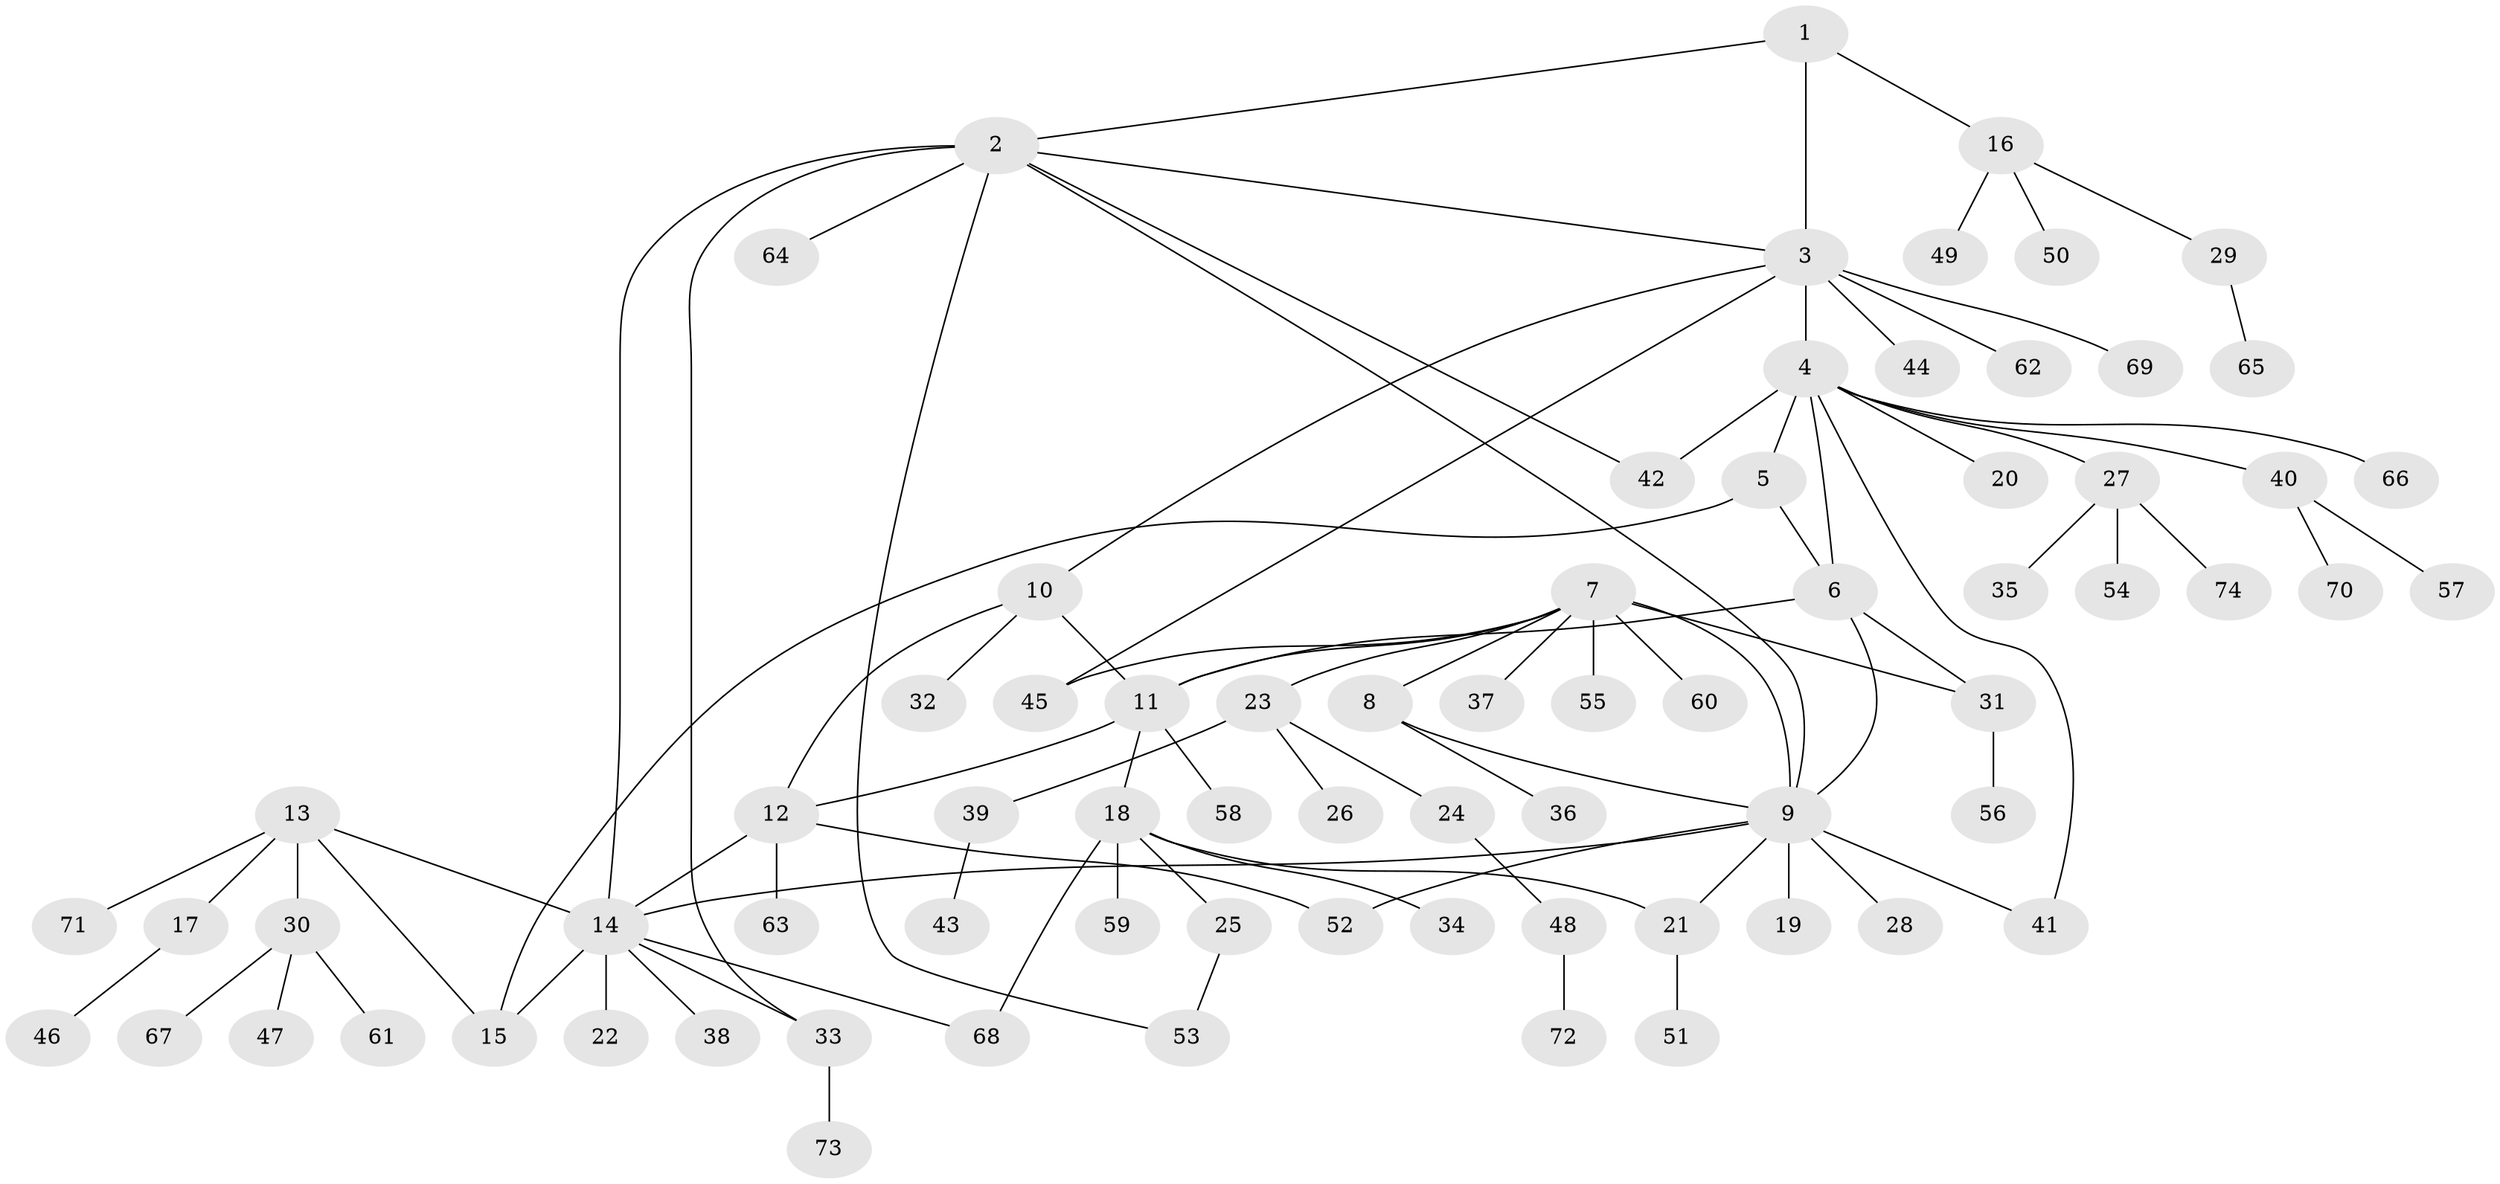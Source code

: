 // coarse degree distribution, {3: 0.12727272727272726, 7: 0.01818181818181818, 8: 0.05454545454545454, 9: 0.01818181818181818, 10: 0.01818181818181818, 4: 0.05454545454545454, 11: 0.01818181818181818, 2: 0.18181818181818182, 1: 0.4909090909090909, 5: 0.01818181818181818}
// Generated by graph-tools (version 1.1) at 2025/42/03/06/25 10:42:08]
// undirected, 74 vertices, 93 edges
graph export_dot {
graph [start="1"]
  node [color=gray90,style=filled];
  1;
  2;
  3;
  4;
  5;
  6;
  7;
  8;
  9;
  10;
  11;
  12;
  13;
  14;
  15;
  16;
  17;
  18;
  19;
  20;
  21;
  22;
  23;
  24;
  25;
  26;
  27;
  28;
  29;
  30;
  31;
  32;
  33;
  34;
  35;
  36;
  37;
  38;
  39;
  40;
  41;
  42;
  43;
  44;
  45;
  46;
  47;
  48;
  49;
  50;
  51;
  52;
  53;
  54;
  55;
  56;
  57;
  58;
  59;
  60;
  61;
  62;
  63;
  64;
  65;
  66;
  67;
  68;
  69;
  70;
  71;
  72;
  73;
  74;
  1 -- 2;
  1 -- 3;
  1 -- 16;
  2 -- 3;
  2 -- 9;
  2 -- 14;
  2 -- 33;
  2 -- 42;
  2 -- 53;
  2 -- 64;
  3 -- 4;
  3 -- 10;
  3 -- 44;
  3 -- 45;
  3 -- 62;
  3 -- 69;
  4 -- 5;
  4 -- 6;
  4 -- 20;
  4 -- 27;
  4 -- 40;
  4 -- 41;
  4 -- 42;
  4 -- 66;
  5 -- 6;
  5 -- 15;
  6 -- 9;
  6 -- 11;
  6 -- 31;
  7 -- 8;
  7 -- 9;
  7 -- 11;
  7 -- 23;
  7 -- 31;
  7 -- 37;
  7 -- 45;
  7 -- 55;
  7 -- 60;
  8 -- 9;
  8 -- 36;
  9 -- 14;
  9 -- 19;
  9 -- 21;
  9 -- 28;
  9 -- 41;
  9 -- 52;
  10 -- 11;
  10 -- 12;
  10 -- 32;
  11 -- 12;
  11 -- 18;
  11 -- 58;
  12 -- 14;
  12 -- 52;
  12 -- 63;
  13 -- 14;
  13 -- 15;
  13 -- 17;
  13 -- 30;
  13 -- 71;
  14 -- 15;
  14 -- 22;
  14 -- 33;
  14 -- 38;
  14 -- 68;
  16 -- 29;
  16 -- 49;
  16 -- 50;
  17 -- 46;
  18 -- 21;
  18 -- 25;
  18 -- 34;
  18 -- 59;
  18 -- 68;
  21 -- 51;
  23 -- 24;
  23 -- 26;
  23 -- 39;
  24 -- 48;
  25 -- 53;
  27 -- 35;
  27 -- 54;
  27 -- 74;
  29 -- 65;
  30 -- 47;
  30 -- 61;
  30 -- 67;
  31 -- 56;
  33 -- 73;
  39 -- 43;
  40 -- 57;
  40 -- 70;
  48 -- 72;
}
